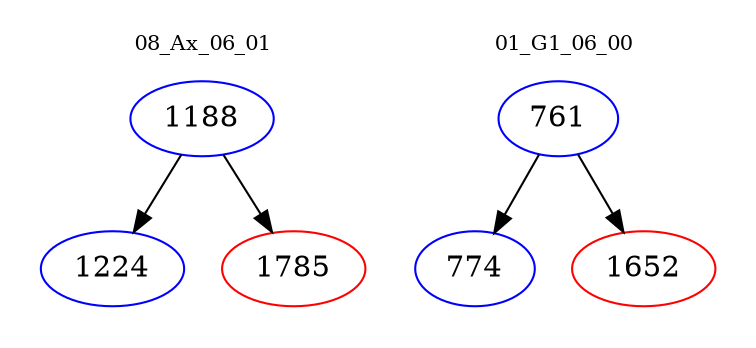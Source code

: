 digraph{
subgraph cluster_0 {
color = white
label = "08_Ax_06_01";
fontsize=10;
T0_1188 [label="1188", color="blue"]
T0_1188 -> T0_1224 [color="black"]
T0_1224 [label="1224", color="blue"]
T0_1188 -> T0_1785 [color="black"]
T0_1785 [label="1785", color="red"]
}
subgraph cluster_1 {
color = white
label = "01_G1_06_00";
fontsize=10;
T1_761 [label="761", color="blue"]
T1_761 -> T1_774 [color="black"]
T1_774 [label="774", color="blue"]
T1_761 -> T1_1652 [color="black"]
T1_1652 [label="1652", color="red"]
}
}
